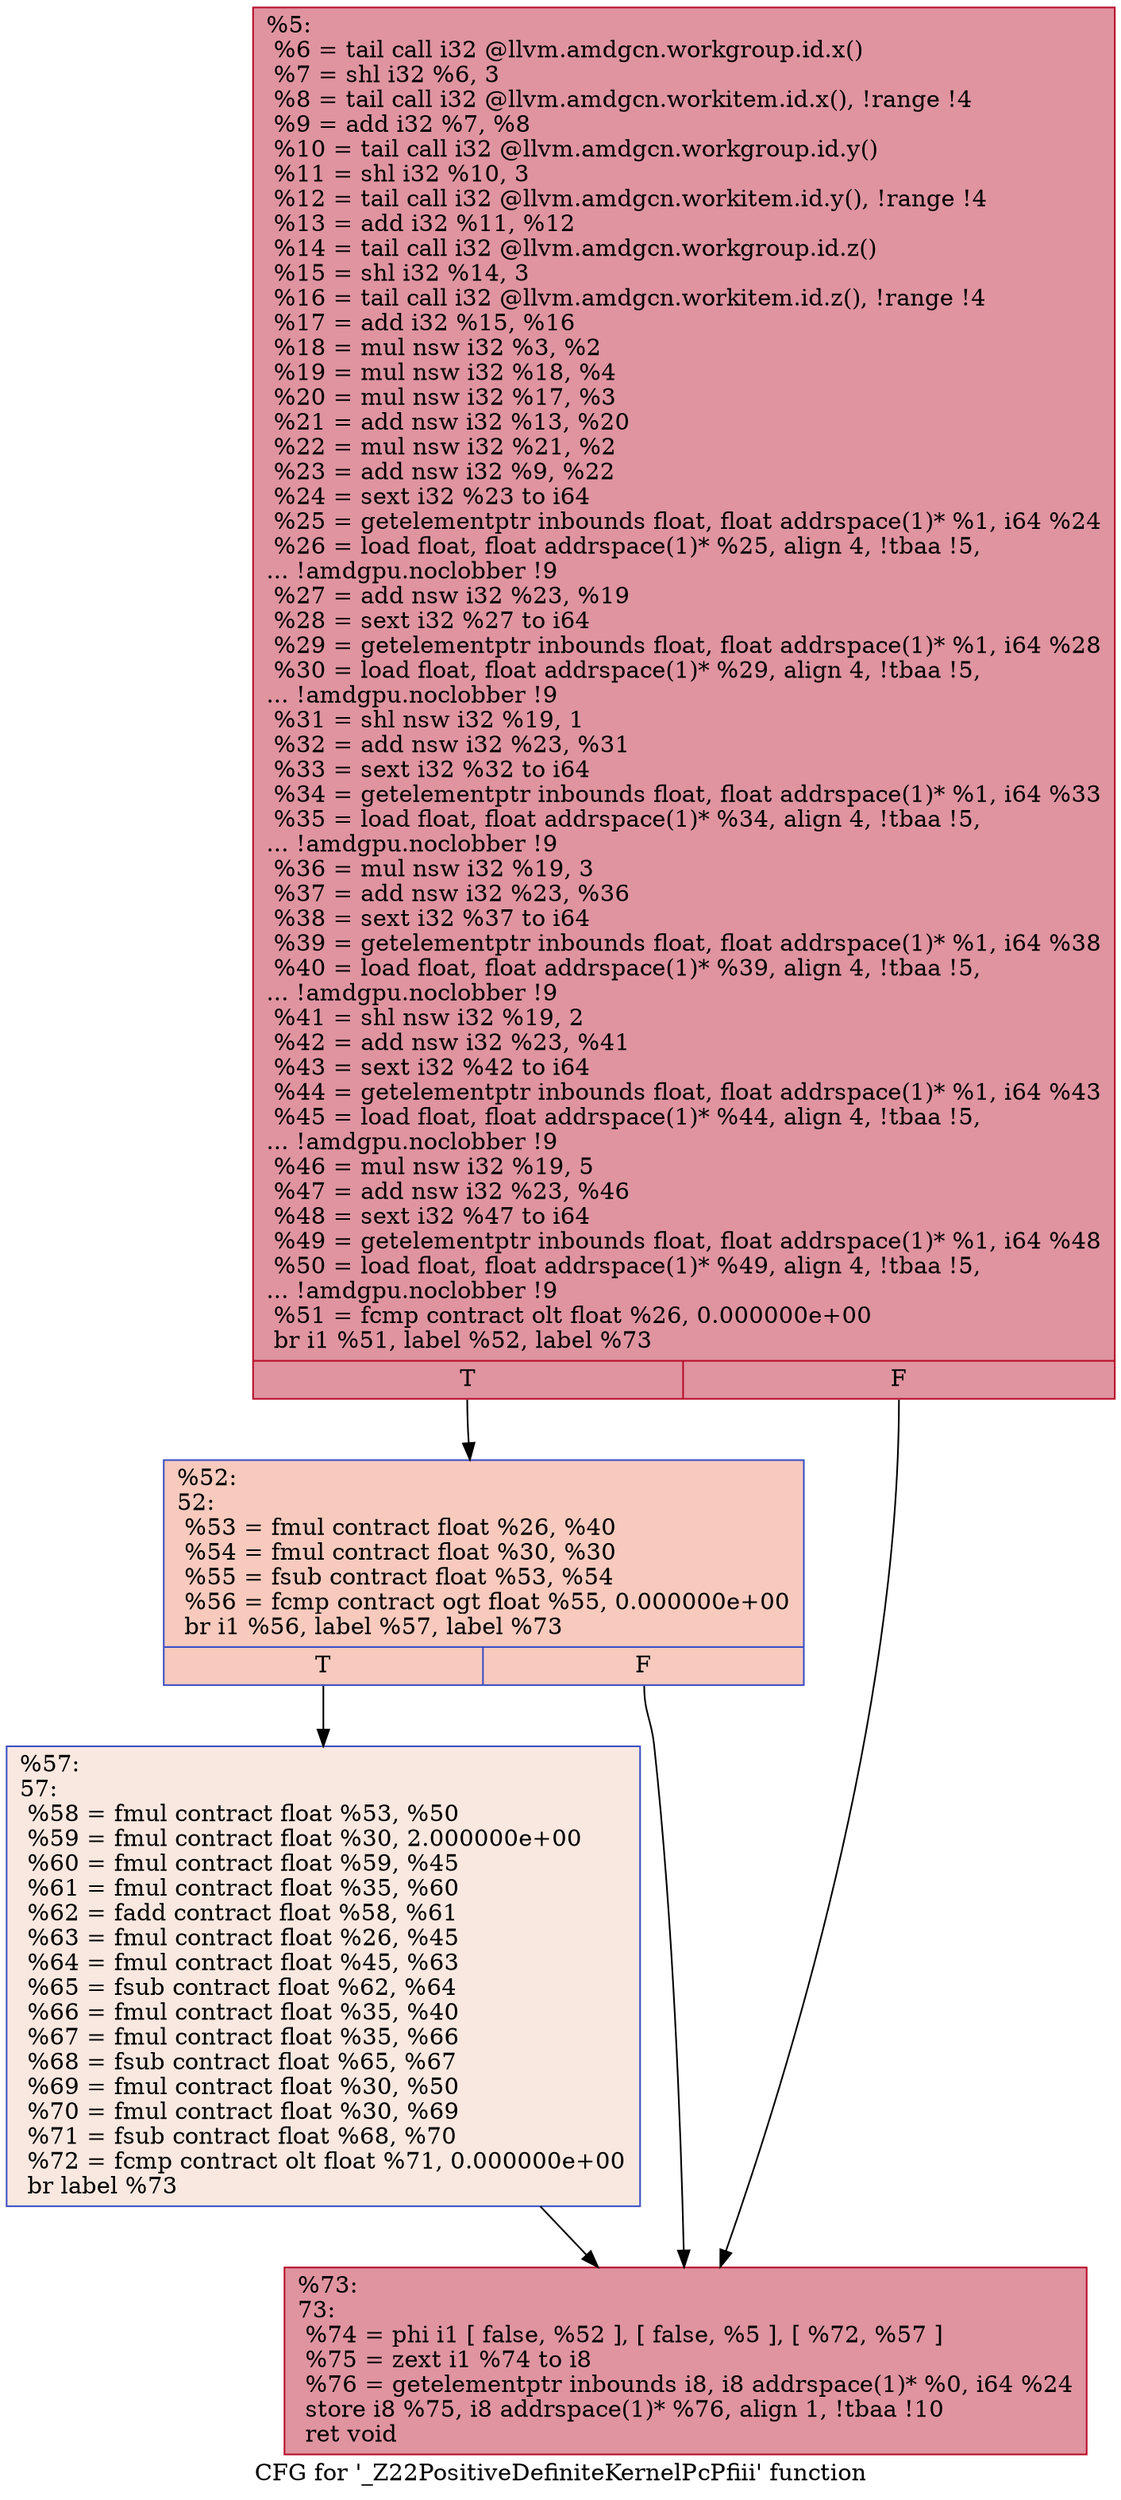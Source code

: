 digraph "CFG for '_Z22PositiveDefiniteKernelPcPfiii' function" {
	label="CFG for '_Z22PositiveDefiniteKernelPcPfiii' function";

	Node0x5cf8af0 [shape=record,color="#b70d28ff", style=filled, fillcolor="#b70d2870",label="{%5:\l  %6 = tail call i32 @llvm.amdgcn.workgroup.id.x()\l  %7 = shl i32 %6, 3\l  %8 = tail call i32 @llvm.amdgcn.workitem.id.x(), !range !4\l  %9 = add i32 %7, %8\l  %10 = tail call i32 @llvm.amdgcn.workgroup.id.y()\l  %11 = shl i32 %10, 3\l  %12 = tail call i32 @llvm.amdgcn.workitem.id.y(), !range !4\l  %13 = add i32 %11, %12\l  %14 = tail call i32 @llvm.amdgcn.workgroup.id.z()\l  %15 = shl i32 %14, 3\l  %16 = tail call i32 @llvm.amdgcn.workitem.id.z(), !range !4\l  %17 = add i32 %15, %16\l  %18 = mul nsw i32 %3, %2\l  %19 = mul nsw i32 %18, %4\l  %20 = mul nsw i32 %17, %3\l  %21 = add nsw i32 %13, %20\l  %22 = mul nsw i32 %21, %2\l  %23 = add nsw i32 %9, %22\l  %24 = sext i32 %23 to i64\l  %25 = getelementptr inbounds float, float addrspace(1)* %1, i64 %24\l  %26 = load float, float addrspace(1)* %25, align 4, !tbaa !5,\l... !amdgpu.noclobber !9\l  %27 = add nsw i32 %23, %19\l  %28 = sext i32 %27 to i64\l  %29 = getelementptr inbounds float, float addrspace(1)* %1, i64 %28\l  %30 = load float, float addrspace(1)* %29, align 4, !tbaa !5,\l... !amdgpu.noclobber !9\l  %31 = shl nsw i32 %19, 1\l  %32 = add nsw i32 %23, %31\l  %33 = sext i32 %32 to i64\l  %34 = getelementptr inbounds float, float addrspace(1)* %1, i64 %33\l  %35 = load float, float addrspace(1)* %34, align 4, !tbaa !5,\l... !amdgpu.noclobber !9\l  %36 = mul nsw i32 %19, 3\l  %37 = add nsw i32 %23, %36\l  %38 = sext i32 %37 to i64\l  %39 = getelementptr inbounds float, float addrspace(1)* %1, i64 %38\l  %40 = load float, float addrspace(1)* %39, align 4, !tbaa !5,\l... !amdgpu.noclobber !9\l  %41 = shl nsw i32 %19, 2\l  %42 = add nsw i32 %23, %41\l  %43 = sext i32 %42 to i64\l  %44 = getelementptr inbounds float, float addrspace(1)* %1, i64 %43\l  %45 = load float, float addrspace(1)* %44, align 4, !tbaa !5,\l... !amdgpu.noclobber !9\l  %46 = mul nsw i32 %19, 5\l  %47 = add nsw i32 %23, %46\l  %48 = sext i32 %47 to i64\l  %49 = getelementptr inbounds float, float addrspace(1)* %1, i64 %48\l  %50 = load float, float addrspace(1)* %49, align 4, !tbaa !5,\l... !amdgpu.noclobber !9\l  %51 = fcmp contract olt float %26, 0.000000e+00\l  br i1 %51, label %52, label %73\l|{<s0>T|<s1>F}}"];
	Node0x5cf8af0:s0 -> Node0x5cfe190;
	Node0x5cf8af0:s1 -> Node0x5cfe220;
	Node0x5cfe190 [shape=record,color="#3d50c3ff", style=filled, fillcolor="#ef886b70",label="{%52:\l52:                                               \l  %53 = fmul contract float %26, %40\l  %54 = fmul contract float %30, %30\l  %55 = fsub contract float %53, %54\l  %56 = fcmp contract ogt float %55, 0.000000e+00\l  br i1 %56, label %57, label %73\l|{<s0>T|<s1>F}}"];
	Node0x5cfe190:s0 -> Node0x5cfe5a0;
	Node0x5cfe190:s1 -> Node0x5cfe220;
	Node0x5cfe5a0 [shape=record,color="#3d50c3ff", style=filled, fillcolor="#f1ccb870",label="{%57:\l57:                                               \l  %58 = fmul contract float %53, %50\l  %59 = fmul contract float %30, 2.000000e+00\l  %60 = fmul contract float %59, %45\l  %61 = fmul contract float %35, %60\l  %62 = fadd contract float %58, %61\l  %63 = fmul contract float %26, %45\l  %64 = fmul contract float %45, %63\l  %65 = fsub contract float %62, %64\l  %66 = fmul contract float %35, %40\l  %67 = fmul contract float %35, %66\l  %68 = fsub contract float %65, %67\l  %69 = fmul contract float %30, %50\l  %70 = fmul contract float %30, %69\l  %71 = fsub contract float %68, %70\l  %72 = fcmp contract olt float %71, 0.000000e+00\l  br label %73\l}"];
	Node0x5cfe5a0 -> Node0x5cfe220;
	Node0x5cfe220 [shape=record,color="#b70d28ff", style=filled, fillcolor="#b70d2870",label="{%73:\l73:                                               \l  %74 = phi i1 [ false, %52 ], [ false, %5 ], [ %72, %57 ]\l  %75 = zext i1 %74 to i8\l  %76 = getelementptr inbounds i8, i8 addrspace(1)* %0, i64 %24\l  store i8 %75, i8 addrspace(1)* %76, align 1, !tbaa !10\l  ret void\l}"];
}
